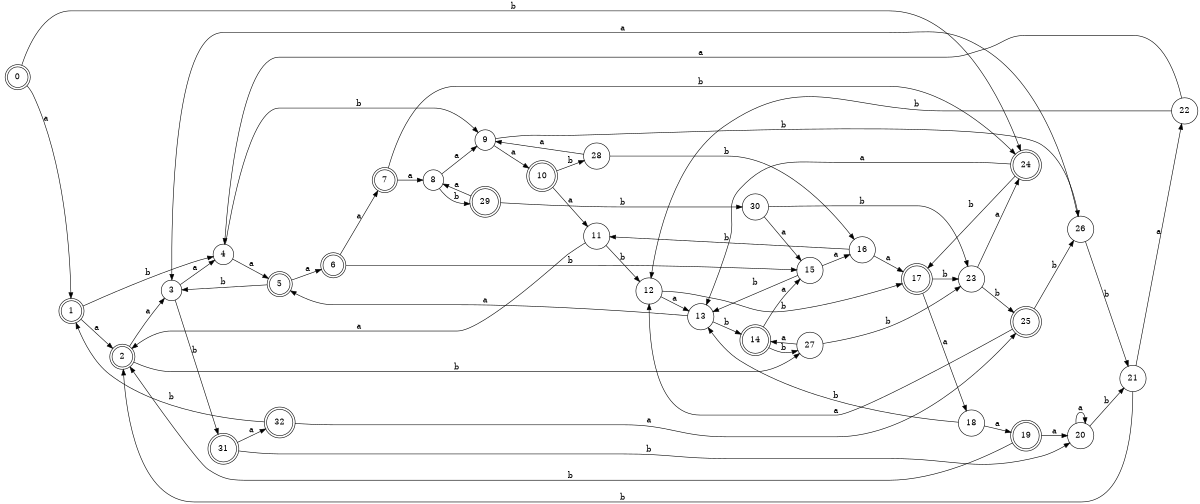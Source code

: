 digraph n27_10 {
__start0 [label="" shape="none"];

rankdir=LR;
size="8,5";

s0 [style="rounded,filled", color="black", fillcolor="white" shape="doublecircle", label="0"];
s1 [style="rounded,filled", color="black", fillcolor="white" shape="doublecircle", label="1"];
s2 [style="rounded,filled", color="black", fillcolor="white" shape="doublecircle", label="2"];
s3 [style="filled", color="black", fillcolor="white" shape="circle", label="3"];
s4 [style="filled", color="black", fillcolor="white" shape="circle", label="4"];
s5 [style="rounded,filled", color="black", fillcolor="white" shape="doublecircle", label="5"];
s6 [style="rounded,filled", color="black", fillcolor="white" shape="doublecircle", label="6"];
s7 [style="rounded,filled", color="black", fillcolor="white" shape="doublecircle", label="7"];
s8 [style="filled", color="black", fillcolor="white" shape="circle", label="8"];
s9 [style="filled", color="black", fillcolor="white" shape="circle", label="9"];
s10 [style="rounded,filled", color="black", fillcolor="white" shape="doublecircle", label="10"];
s11 [style="filled", color="black", fillcolor="white" shape="circle", label="11"];
s12 [style="filled", color="black", fillcolor="white" shape="circle", label="12"];
s13 [style="filled", color="black", fillcolor="white" shape="circle", label="13"];
s14 [style="rounded,filled", color="black", fillcolor="white" shape="doublecircle", label="14"];
s15 [style="filled", color="black", fillcolor="white" shape="circle", label="15"];
s16 [style="filled", color="black", fillcolor="white" shape="circle", label="16"];
s17 [style="rounded,filled", color="black", fillcolor="white" shape="doublecircle", label="17"];
s18 [style="filled", color="black", fillcolor="white" shape="circle", label="18"];
s19 [style="rounded,filled", color="black", fillcolor="white" shape="doublecircle", label="19"];
s20 [style="filled", color="black", fillcolor="white" shape="circle", label="20"];
s21 [style="filled", color="black", fillcolor="white" shape="circle", label="21"];
s22 [style="filled", color="black", fillcolor="white" shape="circle", label="22"];
s23 [style="filled", color="black", fillcolor="white" shape="circle", label="23"];
s24 [style="rounded,filled", color="black", fillcolor="white" shape="doublecircle", label="24"];
s25 [style="rounded,filled", color="black", fillcolor="white" shape="doublecircle", label="25"];
s26 [style="filled", color="black", fillcolor="white" shape="circle", label="26"];
s27 [style="filled", color="black", fillcolor="white" shape="circle", label="27"];
s28 [style="filled", color="black", fillcolor="white" shape="circle", label="28"];
s29 [style="rounded,filled", color="black", fillcolor="white" shape="doublecircle", label="29"];
s30 [style="filled", color="black", fillcolor="white" shape="circle", label="30"];
s31 [style="rounded,filled", color="black", fillcolor="white" shape="doublecircle", label="31"];
s32 [style="rounded,filled", color="black", fillcolor="white" shape="doublecircle", label="32"];
s0 -> s1 [label="a"];
s0 -> s24 [label="b"];
s1 -> s2 [label="a"];
s1 -> s4 [label="b"];
s2 -> s3 [label="a"];
s2 -> s27 [label="b"];
s3 -> s4 [label="a"];
s3 -> s31 [label="b"];
s4 -> s5 [label="a"];
s4 -> s9 [label="b"];
s5 -> s6 [label="a"];
s5 -> s3 [label="b"];
s6 -> s7 [label="a"];
s6 -> s15 [label="b"];
s7 -> s8 [label="a"];
s7 -> s24 [label="b"];
s8 -> s9 [label="a"];
s8 -> s29 [label="b"];
s9 -> s10 [label="a"];
s9 -> s26 [label="b"];
s10 -> s11 [label="a"];
s10 -> s28 [label="b"];
s11 -> s2 [label="a"];
s11 -> s12 [label="b"];
s12 -> s13 [label="a"];
s12 -> s17 [label="b"];
s13 -> s5 [label="a"];
s13 -> s14 [label="b"];
s14 -> s15 [label="a"];
s14 -> s27 [label="b"];
s15 -> s16 [label="a"];
s15 -> s13 [label="b"];
s16 -> s17 [label="a"];
s16 -> s11 [label="b"];
s17 -> s18 [label="a"];
s17 -> s23 [label="b"];
s18 -> s19 [label="a"];
s18 -> s13 [label="b"];
s19 -> s20 [label="a"];
s19 -> s2 [label="b"];
s20 -> s20 [label="a"];
s20 -> s21 [label="b"];
s21 -> s22 [label="a"];
s21 -> s2 [label="b"];
s22 -> s4 [label="a"];
s22 -> s12 [label="b"];
s23 -> s24 [label="a"];
s23 -> s25 [label="b"];
s24 -> s13 [label="a"];
s24 -> s17 [label="b"];
s25 -> s12 [label="a"];
s25 -> s26 [label="b"];
s26 -> s3 [label="a"];
s26 -> s21 [label="b"];
s27 -> s14 [label="a"];
s27 -> s23 [label="b"];
s28 -> s9 [label="a"];
s28 -> s16 [label="b"];
s29 -> s8 [label="a"];
s29 -> s30 [label="b"];
s30 -> s15 [label="a"];
s30 -> s23 [label="b"];
s31 -> s32 [label="a"];
s31 -> s20 [label="b"];
s32 -> s25 [label="a"];
s32 -> s1 [label="b"];

}